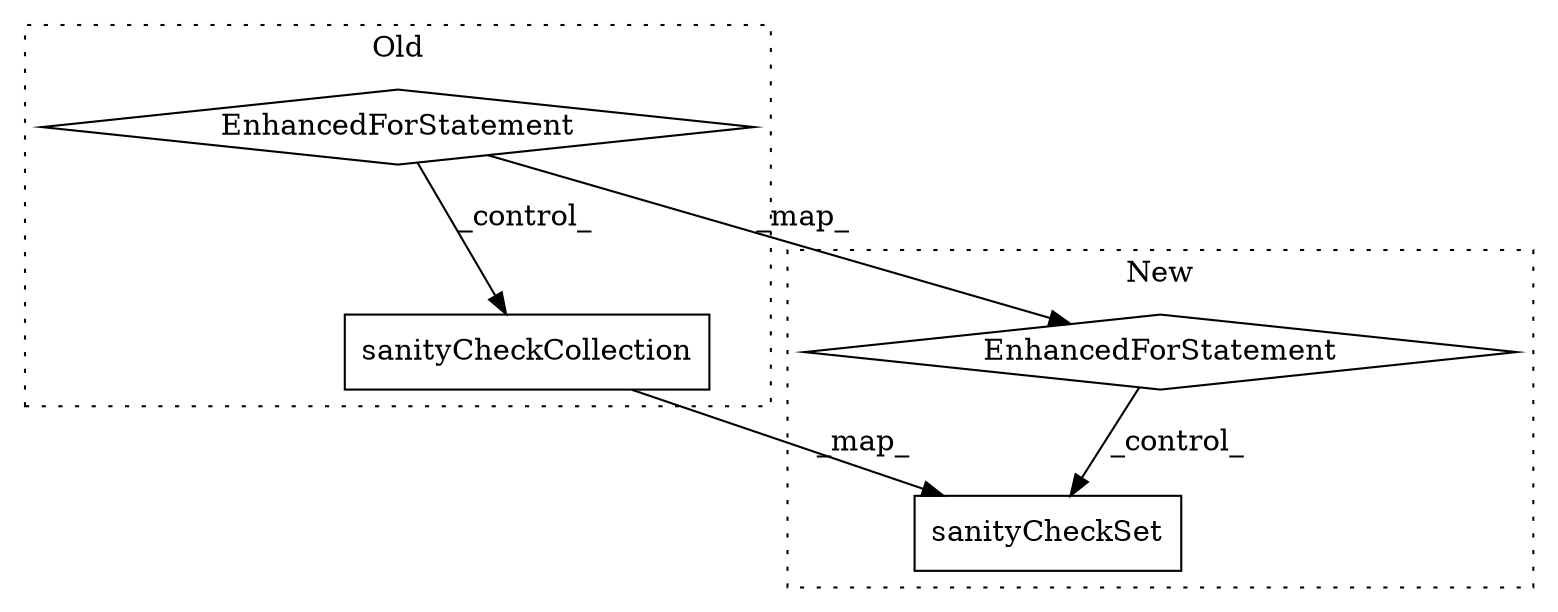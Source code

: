 digraph G {
subgraph cluster0 {
1 [label="sanityCheckCollection" a="32" s="5886,5932" l="22,1" shape="box"];
3 [label="EnhancedForStatement" a="70" s="5736,5763" l="5,2" shape="diamond"];
label = "Old";
style="dotted";
}
subgraph cluster1 {
2 [label="sanityCheckSet" a="32" s="6693,6732" l="15,1" shape="box"];
4 [label="EnhancedForStatement" a="70" s="5546,5589" l="5,2" shape="diamond"];
label = "New";
style="dotted";
}
1 -> 2 [label="_map_"];
3 -> 1 [label="_control_"];
3 -> 4 [label="_map_"];
4 -> 2 [label="_control_"];
}